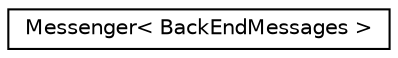 digraph "Graphical Class Hierarchy"
{
 // INTERACTIVE_SVG=YES
 // LATEX_PDF_SIZE
  edge [fontname="Helvetica",fontsize="10",labelfontname="Helvetica",labelfontsize="10"];
  node [fontname="Helvetica",fontsize="10",shape=record];
  rankdir="LR";
  Node0 [label="Messenger\< BackEndMessages \>",height=0.2,width=0.4,color="black", fillcolor="white", style="filled",URL="$d6/dc9/class_messenger.html",tooltip=" "];
}
